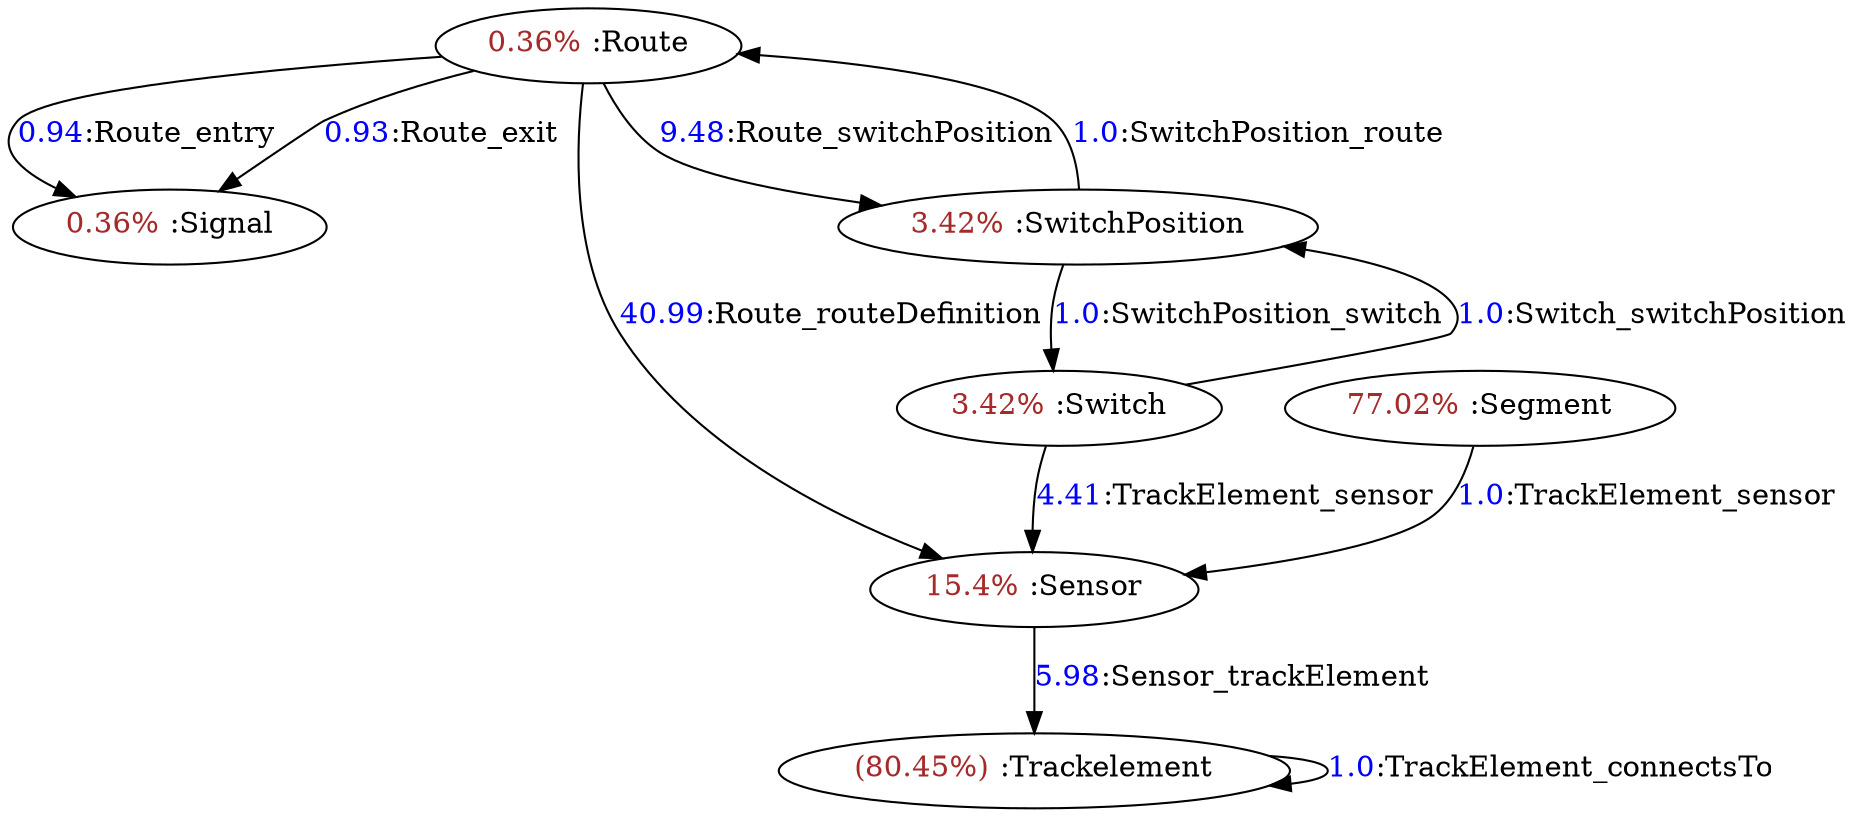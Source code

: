 digraph instanceCard {
"0.36% :Signal" [label=<<FONT color="brown">0.36% </FONT>:Signal>]
"0.36% :Route" [label=<<FONT color="brown">0.36% </FONT>:Route>]
"15.4% :Sensor" [label=<<FONT color="brown">15.4% </FONT>:Sensor>]
"(80.45%) :Trackelement" [label=<<FONT color="brown">(80.45%) </FONT>:Trackelement>]
"77.02% :Segment" [label=<<FONT color="brown">77.02% </FONT>:Segment>]
"3.42% :Switch" [label=<<FONT color="brown">3.42% </FONT>:Switch>]
"3.42% :SwitchPosition" [label=<<FONT color="brown">3.42% </FONT>:SwitchPosition>]
"0.36% :Route"->"0.36% :Signal"[label=<<FONT color="blue">0.94</FONT>:Route_entry>]
"0.36% :Route"->"0.36% :Signal"[label=<<FONT color="blue">0.93</FONT>:Route_exit>]
"0.36% :Route"->"15.4% :Sensor"[label=<<FONT color="blue">40.99</FONT>:Route_routeDefinition>]
"0.36% :Route"->"3.42% :SwitchPosition"[label=<<FONT color="blue">9.48</FONT>:Route_switchPosition>]
"15.4% :Sensor"->"(80.45%) :Trackelement"[label=<<FONT color="blue">5.98</FONT>:Sensor_trackElement>]
"(80.45%) :Trackelement"->"(80.45%) :Trackelement"[label=<<FONT color="blue">1.0</FONT>:TrackElement_connectsTo>]
"77.02% :Segment"->"15.4% :Sensor"[label=<<FONT color="blue">1.0</FONT>:TrackElement_sensor>]
"3.42% :Switch"->"15.4% :Sensor"[label=<<FONT color="blue">4.41</FONT>:TrackElement_sensor>]
"3.42% :Switch"->"3.42% :SwitchPosition"[label=<<FONT color="blue">1.0</FONT>:Switch_switchPosition>]
"3.42% :SwitchPosition"->"3.42% :Switch"[label=<<FONT color="blue">1.0</FONT>:SwitchPosition_switch>]
"3.42% :SwitchPosition"->"0.36% :Route"[label=<<FONT color="blue">1.0</FONT>:SwitchPosition_route>]
}